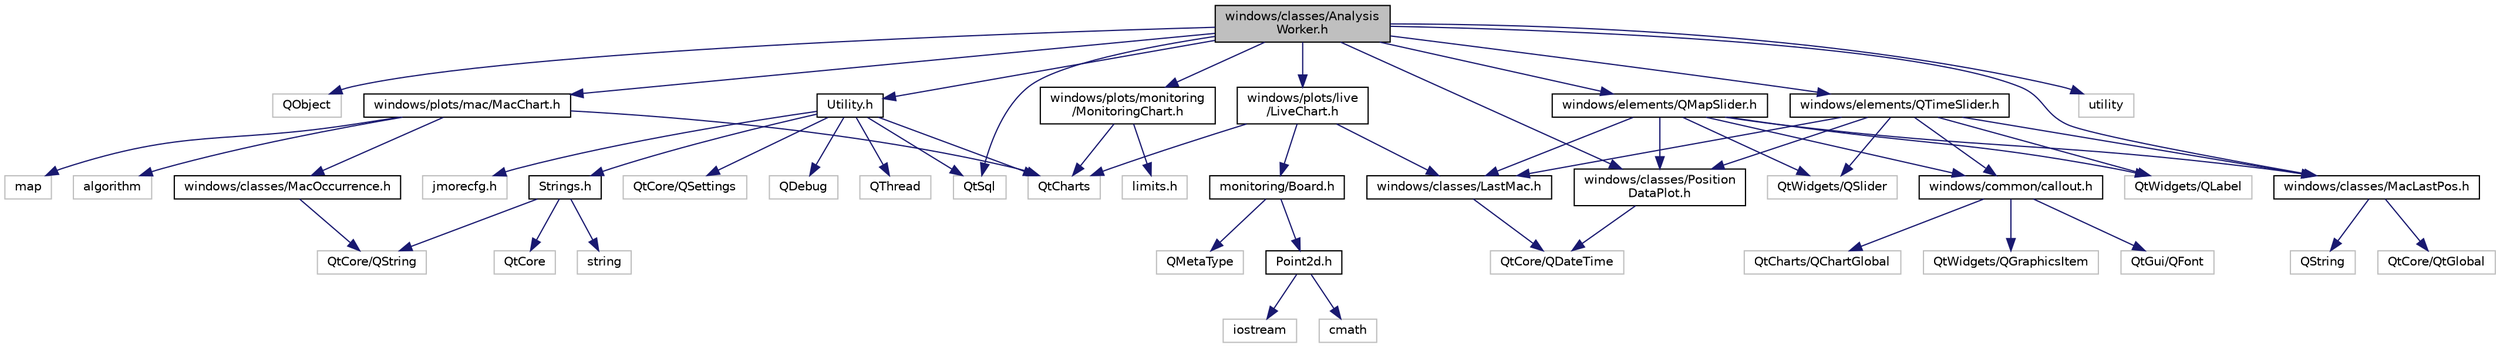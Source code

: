 digraph "windows/classes/AnalysisWorker.h"
{
  edge [fontname="Helvetica",fontsize="10",labelfontname="Helvetica",labelfontsize="10"];
  node [fontname="Helvetica",fontsize="10",shape=record];
  Node0 [label="windows/classes/Analysis\lWorker.h",height=0.2,width=0.4,color="black", fillcolor="grey75", style="filled", fontcolor="black"];
  Node0 -> Node1 [color="midnightblue",fontsize="10",style="solid",fontname="Helvetica"];
  Node1 [label="QObject",height=0.2,width=0.4,color="grey75", fillcolor="white", style="filled"];
  Node0 -> Node2 [color="midnightblue",fontsize="10",style="solid",fontname="Helvetica"];
  Node2 [label="windows/plots/monitoring\l/MonitoringChart.h",height=0.2,width=0.4,color="black", fillcolor="white", style="filled",URL="$_monitoring_chart_8h.html"];
  Node2 -> Node3 [color="midnightblue",fontsize="10",style="solid",fontname="Helvetica"];
  Node3 [label="QtCharts",height=0.2,width=0.4,color="grey75", fillcolor="white", style="filled"];
  Node2 -> Node4 [color="midnightblue",fontsize="10",style="solid",fontname="Helvetica"];
  Node4 [label="limits.h",height=0.2,width=0.4,color="grey75", fillcolor="white", style="filled"];
  Node0 -> Node5 [color="midnightblue",fontsize="10",style="solid",fontname="Helvetica"];
  Node5 [label="QtSql",height=0.2,width=0.4,color="grey75", fillcolor="white", style="filled"];
  Node0 -> Node6 [color="midnightblue",fontsize="10",style="solid",fontname="Helvetica"];
  Node6 [label="utility",height=0.2,width=0.4,color="grey75", fillcolor="white", style="filled"];
  Node0 -> Node7 [color="midnightblue",fontsize="10",style="solid",fontname="Helvetica"];
  Node7 [label="windows/plots/mac/MacChart.h",height=0.2,width=0.4,color="black", fillcolor="white", style="filled",URL="$_mac_chart_8h.html"];
  Node7 -> Node3 [color="midnightblue",fontsize="10",style="solid",fontname="Helvetica"];
  Node7 -> Node8 [color="midnightblue",fontsize="10",style="solid",fontname="Helvetica"];
  Node8 [label="map",height=0.2,width=0.4,color="grey75", fillcolor="white", style="filled"];
  Node7 -> Node9 [color="midnightblue",fontsize="10",style="solid",fontname="Helvetica"];
  Node9 [label="algorithm",height=0.2,width=0.4,color="grey75", fillcolor="white", style="filled"];
  Node7 -> Node10 [color="midnightblue",fontsize="10",style="solid",fontname="Helvetica"];
  Node10 [label="windows/classes/MacOccurrence.h",height=0.2,width=0.4,color="black", fillcolor="white", style="filled",URL="$_mac_occurrence_8h.html"];
  Node10 -> Node11 [color="midnightblue",fontsize="10",style="solid",fontname="Helvetica"];
  Node11 [label="QtCore/QString",height=0.2,width=0.4,color="grey75", fillcolor="white", style="filled"];
  Node0 -> Node12 [color="midnightblue",fontsize="10",style="solid",fontname="Helvetica"];
  Node12 [label="Utility.h",height=0.2,width=0.4,color="black", fillcolor="white", style="filled",URL="$_utility_8h.html"];
  Node12 -> Node5 [color="midnightblue",fontsize="10",style="solid",fontname="Helvetica"];
  Node12 -> Node13 [color="midnightblue",fontsize="10",style="solid",fontname="Helvetica"];
  Node13 [label="QtCore/QSettings",height=0.2,width=0.4,color="grey75", fillcolor="white", style="filled"];
  Node12 -> Node14 [color="midnightblue",fontsize="10",style="solid",fontname="Helvetica"];
  Node14 [label="QDebug",height=0.2,width=0.4,color="grey75", fillcolor="white", style="filled"];
  Node12 -> Node15 [color="midnightblue",fontsize="10",style="solid",fontname="Helvetica"];
  Node15 [label="QThread",height=0.2,width=0.4,color="grey75", fillcolor="white", style="filled"];
  Node12 -> Node3 [color="midnightblue",fontsize="10",style="solid",fontname="Helvetica"];
  Node12 -> Node16 [color="midnightblue",fontsize="10",style="solid",fontname="Helvetica"];
  Node16 [label="jmorecfg.h",height=0.2,width=0.4,color="grey75", fillcolor="white", style="filled"];
  Node12 -> Node17 [color="midnightblue",fontsize="10",style="solid",fontname="Helvetica"];
  Node17 [label="Strings.h",height=0.2,width=0.4,color="black", fillcolor="white", style="filled",URL="$_strings_8h.html"];
  Node17 -> Node18 [color="midnightblue",fontsize="10",style="solid",fontname="Helvetica"];
  Node18 [label="string",height=0.2,width=0.4,color="grey75", fillcolor="white", style="filled"];
  Node17 -> Node11 [color="midnightblue",fontsize="10",style="solid",fontname="Helvetica"];
  Node17 -> Node19 [color="midnightblue",fontsize="10",style="solid",fontname="Helvetica"];
  Node19 [label="QtCore",height=0.2,width=0.4,color="grey75", fillcolor="white", style="filled"];
  Node0 -> Node20 [color="midnightblue",fontsize="10",style="solid",fontname="Helvetica"];
  Node20 [label="windows/plots/live\l/LiveChart.h",height=0.2,width=0.4,color="black", fillcolor="white", style="filled",URL="$_live_chart_8h.html"];
  Node20 -> Node3 [color="midnightblue",fontsize="10",style="solid",fontname="Helvetica"];
  Node20 -> Node21 [color="midnightblue",fontsize="10",style="solid",fontname="Helvetica"];
  Node21 [label="monitoring/Board.h",height=0.2,width=0.4,color="black", fillcolor="white", style="filled",URL="$_board_8h.html"];
  Node21 -> Node22 [color="midnightblue",fontsize="10",style="solid",fontname="Helvetica"];
  Node22 [label="Point2d.h",height=0.2,width=0.4,color="black", fillcolor="white", style="filled",URL="$_point2d_8h.html"];
  Node22 -> Node23 [color="midnightblue",fontsize="10",style="solid",fontname="Helvetica"];
  Node23 [label="iostream",height=0.2,width=0.4,color="grey75", fillcolor="white", style="filled"];
  Node22 -> Node24 [color="midnightblue",fontsize="10",style="solid",fontname="Helvetica"];
  Node24 [label="cmath",height=0.2,width=0.4,color="grey75", fillcolor="white", style="filled"];
  Node21 -> Node25 [color="midnightblue",fontsize="10",style="solid",fontname="Helvetica"];
  Node25 [label="QMetaType",height=0.2,width=0.4,color="grey75", fillcolor="white", style="filled"];
  Node20 -> Node26 [color="midnightblue",fontsize="10",style="solid",fontname="Helvetica"];
  Node26 [label="windows/classes/LastMac.h",height=0.2,width=0.4,color="black", fillcolor="white", style="filled",URL="$_last_mac_8h.html"];
  Node26 -> Node27 [color="midnightblue",fontsize="10",style="solid",fontname="Helvetica"];
  Node27 [label="QtCore/QDateTime",height=0.2,width=0.4,color="grey75", fillcolor="white", style="filled"];
  Node0 -> Node28 [color="midnightblue",fontsize="10",style="solid",fontname="Helvetica"];
  Node28 [label="windows/elements/QTimeSlider.h",height=0.2,width=0.4,color="black", fillcolor="white", style="filled",URL="$_q_time_slider_8h.html"];
  Node28 -> Node29 [color="midnightblue",fontsize="10",style="solid",fontname="Helvetica"];
  Node29 [label="QtWidgets/QSlider",height=0.2,width=0.4,color="grey75", fillcolor="white", style="filled"];
  Node28 -> Node30 [color="midnightblue",fontsize="10",style="solid",fontname="Helvetica"];
  Node30 [label="windows/common/callout.h",height=0.2,width=0.4,color="black", fillcolor="white", style="filled",URL="$callout_8h.html"];
  Node30 -> Node31 [color="midnightblue",fontsize="10",style="solid",fontname="Helvetica"];
  Node31 [label="QtCharts/QChartGlobal",height=0.2,width=0.4,color="grey75", fillcolor="white", style="filled"];
  Node30 -> Node32 [color="midnightblue",fontsize="10",style="solid",fontname="Helvetica"];
  Node32 [label="QtWidgets/QGraphicsItem",height=0.2,width=0.4,color="grey75", fillcolor="white", style="filled"];
  Node30 -> Node33 [color="midnightblue",fontsize="10",style="solid",fontname="Helvetica"];
  Node33 [label="QtGui/QFont",height=0.2,width=0.4,color="grey75", fillcolor="white", style="filled"];
  Node28 -> Node34 [color="midnightblue",fontsize="10",style="solid",fontname="Helvetica"];
  Node34 [label="QtWidgets/QLabel",height=0.2,width=0.4,color="grey75", fillcolor="white", style="filled"];
  Node28 -> Node35 [color="midnightblue",fontsize="10",style="solid",fontname="Helvetica"];
  Node35 [label="windows/classes/Position\lDataPlot.h",height=0.2,width=0.4,color="black", fillcolor="white", style="filled",URL="$_position_data_plot_8h.html"];
  Node35 -> Node27 [color="midnightblue",fontsize="10",style="solid",fontname="Helvetica"];
  Node28 -> Node36 [color="midnightblue",fontsize="10",style="solid",fontname="Helvetica"];
  Node36 [label="windows/classes/MacLastPos.h",height=0.2,width=0.4,color="black", fillcolor="white", style="filled",URL="$_mac_last_pos_8h.html"];
  Node36 -> Node37 [color="midnightblue",fontsize="10",style="solid",fontname="Helvetica"];
  Node37 [label="QtCore/QtGlobal",height=0.2,width=0.4,color="grey75", fillcolor="white", style="filled"];
  Node36 -> Node38 [color="midnightblue",fontsize="10",style="solid",fontname="Helvetica"];
  Node38 [label="QString",height=0.2,width=0.4,color="grey75", fillcolor="white", style="filled"];
  Node28 -> Node26 [color="midnightblue",fontsize="10",style="solid",fontname="Helvetica"];
  Node0 -> Node39 [color="midnightblue",fontsize="10",style="solid",fontname="Helvetica"];
  Node39 [label="windows/elements/QMapSlider.h",height=0.2,width=0.4,color="black", fillcolor="white", style="filled",URL="$_q_map_slider_8h.html"];
  Node39 -> Node29 [color="midnightblue",fontsize="10",style="solid",fontname="Helvetica"];
  Node39 -> Node30 [color="midnightblue",fontsize="10",style="solid",fontname="Helvetica"];
  Node39 -> Node34 [color="midnightblue",fontsize="10",style="solid",fontname="Helvetica"];
  Node39 -> Node35 [color="midnightblue",fontsize="10",style="solid",fontname="Helvetica"];
  Node39 -> Node36 [color="midnightblue",fontsize="10",style="solid",fontname="Helvetica"];
  Node39 -> Node26 [color="midnightblue",fontsize="10",style="solid",fontname="Helvetica"];
  Node0 -> Node35 [color="midnightblue",fontsize="10",style="solid",fontname="Helvetica"];
  Node0 -> Node36 [color="midnightblue",fontsize="10",style="solid",fontname="Helvetica"];
}
